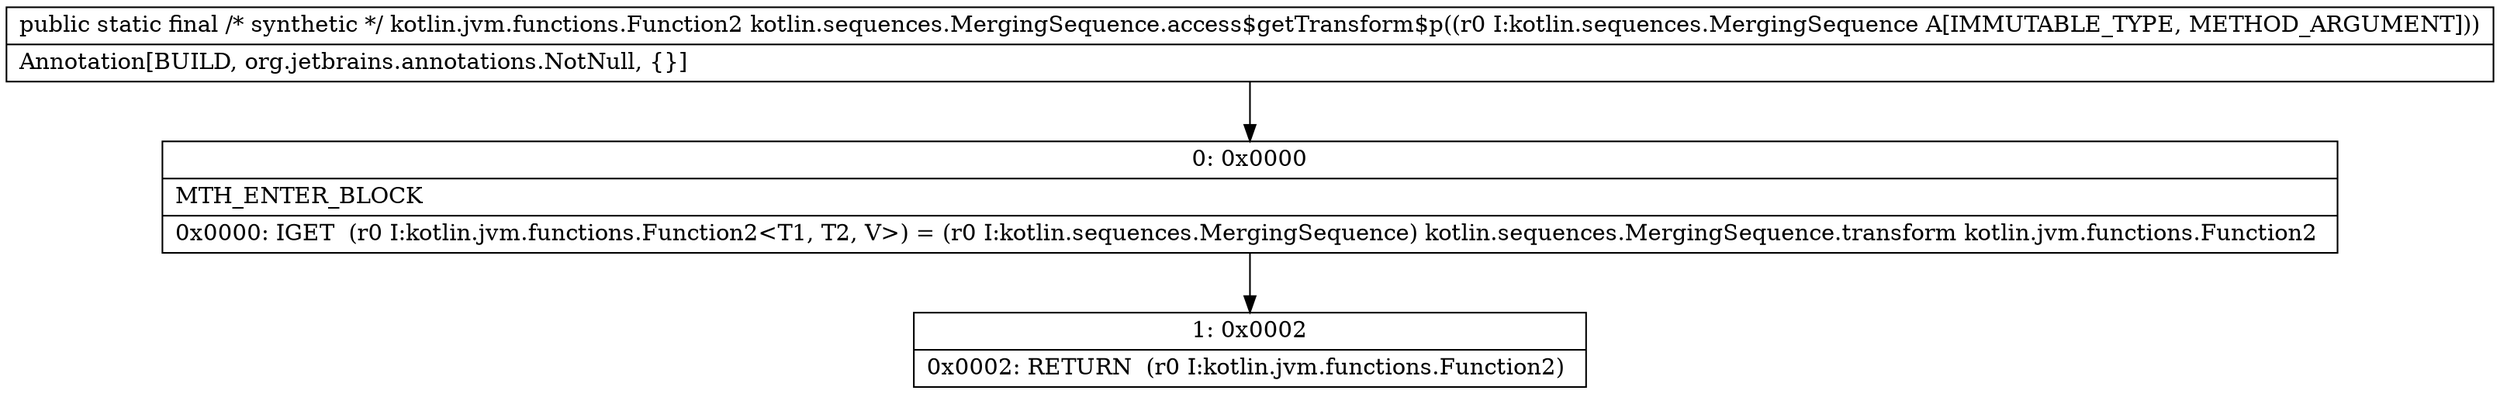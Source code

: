 digraph "CFG forkotlin.sequences.MergingSequence.access$getTransform$p(Lkotlin\/sequences\/MergingSequence;)Lkotlin\/jvm\/functions\/Function2;" {
Node_0 [shape=record,label="{0\:\ 0x0000|MTH_ENTER_BLOCK\l|0x0000: IGET  (r0 I:kotlin.jvm.functions.Function2\<T1, T2, V\>) = (r0 I:kotlin.sequences.MergingSequence) kotlin.sequences.MergingSequence.transform kotlin.jvm.functions.Function2 \l}"];
Node_1 [shape=record,label="{1\:\ 0x0002|0x0002: RETURN  (r0 I:kotlin.jvm.functions.Function2) \l}"];
MethodNode[shape=record,label="{public static final \/* synthetic *\/ kotlin.jvm.functions.Function2 kotlin.sequences.MergingSequence.access$getTransform$p((r0 I:kotlin.sequences.MergingSequence A[IMMUTABLE_TYPE, METHOD_ARGUMENT]))  | Annotation[BUILD, org.jetbrains.annotations.NotNull, \{\}]\l}"];
MethodNode -> Node_0;
Node_0 -> Node_1;
}

